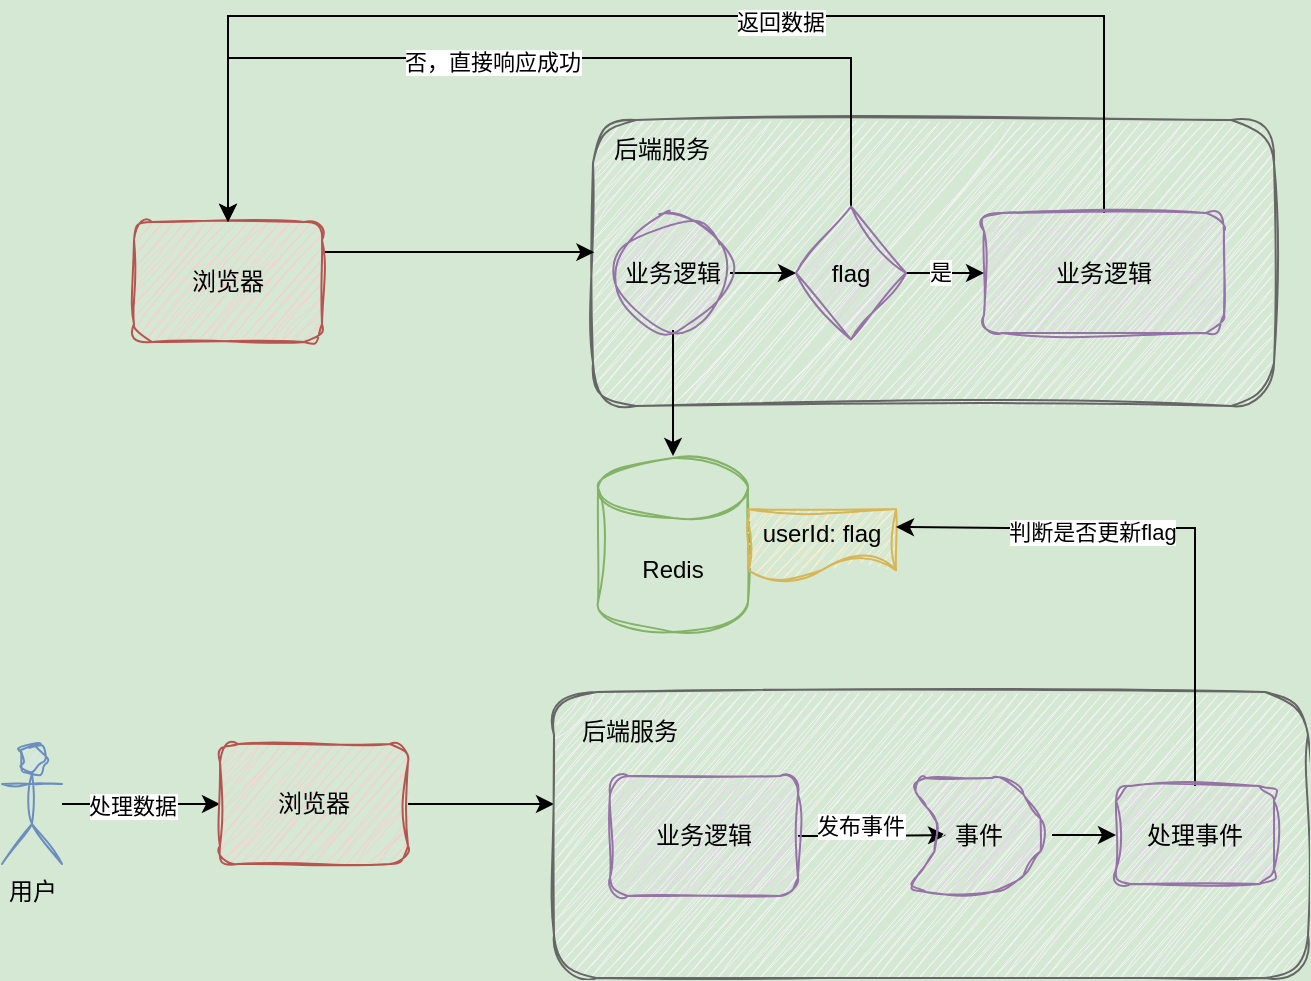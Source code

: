 <mxfile version="24.0.0" type="github">
  <diagram name="第 1 页" id="rKr3Fed1kXl4g8ZNvlNc">
    <mxGraphModel dx="1363" dy="1019" grid="0" gridSize="10" guides="1" tooltips="1" connect="1" arrows="1" fold="1" page="1" pageScale="1" pageWidth="827" pageHeight="1169" background="#D5E8D4" math="0" shadow="0">
      <root>
        <mxCell id="0" />
        <mxCell id="1" parent="0" />
        <mxCell id="wEfYcGbgAaQc5KV3uUmz-11" value="" style="rounded=1;whiteSpace=wrap;html=1;fillColor=#f5f5f5;fontColor=#333333;strokeColor=#666666;sketch=1;curveFitting=1;jiggle=2;" vertex="1" parent="1">
          <mxGeometry x="399.5" y="238" width="340.5" height="143" as="geometry" />
        </mxCell>
        <mxCell id="wEfYcGbgAaQc5KV3uUmz-30" style="edgeStyle=orthogonalEdgeStyle;rounded=0;orthogonalLoop=1;jettySize=auto;html=1;entryX=0;entryY=0.5;entryDx=0;entryDy=0;" edge="1" parent="1" source="wEfYcGbgAaQc5KV3uUmz-1" target="wEfYcGbgAaQc5KV3uUmz-29">
          <mxGeometry relative="1" as="geometry" />
        </mxCell>
        <mxCell id="wEfYcGbgAaQc5KV3uUmz-33" value="处理数据" style="edgeLabel;html=1;align=center;verticalAlign=middle;resizable=0;points=[];" vertex="1" connectable="0" parent="wEfYcGbgAaQc5KV3uUmz-30">
          <mxGeometry x="-0.128" y="-1" relative="1" as="geometry">
            <mxPoint as="offset" />
          </mxGeometry>
        </mxCell>
        <mxCell id="wEfYcGbgAaQc5KV3uUmz-1" value="用户" style="shape=umlActor;verticalLabelPosition=bottom;verticalAlign=top;html=1;outlineConnect=0;fillColor=#dae8fc;strokeColor=#6c8ebf;sketch=1;curveFitting=1;jiggle=2;" vertex="1" parent="1">
          <mxGeometry x="104" y="550" width="30" height="60" as="geometry" />
        </mxCell>
        <mxCell id="wEfYcGbgAaQc5KV3uUmz-2" value="Redis" style="shape=cylinder3;whiteSpace=wrap;html=1;boundedLbl=1;backgroundOutline=1;size=15;shadow=0;textShadow=0;fillColor=#d5e8d4;strokeColor=#82b366;sketch=1;curveFitting=1;jiggle=2;fillStyle=auto;labelBackgroundColor=none;labelBorderColor=none;perimeterSpacing=1;" vertex="1" parent="1">
          <mxGeometry x="402" y="407" width="75" height="87" as="geometry" />
        </mxCell>
        <mxCell id="wEfYcGbgAaQc5KV3uUmz-3" value="userId: flag" style="shape=document;whiteSpace=wrap;html=1;boundedLbl=1;fillColor=#fff2cc;strokeColor=#d6b656;sketch=1;curveFitting=1;jiggle=2;" vertex="1" parent="1">
          <mxGeometry x="477" y="432.5" width="74" height="36" as="geometry" />
        </mxCell>
        <mxCell id="wEfYcGbgAaQc5KV3uUmz-7" style="edgeStyle=orthogonalEdgeStyle;rounded=0;orthogonalLoop=1;jettySize=auto;html=1;exitX=1;exitY=0.25;exitDx=0;exitDy=0;entryX=0.002;entryY=0.462;entryDx=0;entryDy=0;entryPerimeter=0;" edge="1" parent="1" source="wEfYcGbgAaQc5KV3uUmz-5" target="wEfYcGbgAaQc5KV3uUmz-11">
          <mxGeometry relative="1" as="geometry">
            <mxPoint x="396" y="302" as="targetPoint" />
          </mxGeometry>
        </mxCell>
        <mxCell id="wEfYcGbgAaQc5KV3uUmz-5" value="浏览器" style="rounded=1;whiteSpace=wrap;html=1;fillColor=#f8cecc;strokeColor=#b85450;shadow=0;textShadow=0;glass=0;sketch=1;curveFitting=1;jiggle=2;" vertex="1" parent="1">
          <mxGeometry x="170" y="289" width="94" height="60" as="geometry" />
        </mxCell>
        <mxCell id="wEfYcGbgAaQc5KV3uUmz-26" style="edgeStyle=orthogonalEdgeStyle;rounded=0;orthogonalLoop=1;jettySize=auto;html=1;exitX=0.5;exitY=0;exitDx=0;exitDy=0;entryX=0.5;entryY=0;entryDx=0;entryDy=0;" edge="1" parent="1" source="wEfYcGbgAaQc5KV3uUmz-9" target="wEfYcGbgAaQc5KV3uUmz-5">
          <mxGeometry relative="1" as="geometry">
            <Array as="points">
              <mxPoint x="655" y="186" />
              <mxPoint x="217" y="186" />
            </Array>
          </mxGeometry>
        </mxCell>
        <mxCell id="wEfYcGbgAaQc5KV3uUmz-27" value="返回数据" style="edgeLabel;html=1;align=center;verticalAlign=middle;resizable=0;points=[];" vertex="1" connectable="0" parent="wEfYcGbgAaQc5KV3uUmz-26">
          <mxGeometry x="-0.183" y="3" relative="1" as="geometry">
            <mxPoint as="offset" />
          </mxGeometry>
        </mxCell>
        <mxCell id="wEfYcGbgAaQc5KV3uUmz-9" value="业务逻辑" style="rounded=1;whiteSpace=wrap;html=1;fillColor=#e1d5e7;strokeColor=#9673a6;sketch=1;curveFitting=1;jiggle=2;glass=0;" vertex="1" parent="1">
          <mxGeometry x="595" y="284.5" width="120" height="60" as="geometry" />
        </mxCell>
        <mxCell id="wEfYcGbgAaQc5KV3uUmz-12" value="后端服务" style="text;html=1;align=center;verticalAlign=middle;whiteSpace=wrap;rounded=0;" vertex="1" parent="1">
          <mxGeometry x="403.5" y="238" width="60" height="30" as="geometry" />
        </mxCell>
        <mxCell id="wEfYcGbgAaQc5KV3uUmz-15" style="edgeStyle=orthogonalEdgeStyle;rounded=0;orthogonalLoop=1;jettySize=auto;html=1;" edge="1" parent="1" source="wEfYcGbgAaQc5KV3uUmz-14" target="wEfYcGbgAaQc5KV3uUmz-2">
          <mxGeometry relative="1" as="geometry" />
        </mxCell>
        <mxCell id="wEfYcGbgAaQc5KV3uUmz-17" value="" style="edgeStyle=orthogonalEdgeStyle;rounded=0;orthogonalLoop=1;jettySize=auto;html=1;" edge="1" parent="1" source="wEfYcGbgAaQc5KV3uUmz-14" target="wEfYcGbgAaQc5KV3uUmz-16">
          <mxGeometry relative="1" as="geometry" />
        </mxCell>
        <mxCell id="wEfYcGbgAaQc5KV3uUmz-14" value="业务逻辑" style="ellipse;whiteSpace=wrap;html=1;aspect=fixed;sketch=1;curveFitting=1;jiggle=2;fillColor=#e1d5e7;strokeColor=#9673a6;" vertex="1" parent="1">
          <mxGeometry x="411" y="286" width="57" height="57" as="geometry" />
        </mxCell>
        <mxCell id="wEfYcGbgAaQc5KV3uUmz-20" value="" style="edgeStyle=orthogonalEdgeStyle;rounded=0;orthogonalLoop=1;jettySize=auto;html=1;" edge="1" parent="1" source="wEfYcGbgAaQc5KV3uUmz-16" target="wEfYcGbgAaQc5KV3uUmz-9">
          <mxGeometry relative="1" as="geometry" />
        </mxCell>
        <mxCell id="wEfYcGbgAaQc5KV3uUmz-28" value="是" style="edgeLabel;html=1;align=center;verticalAlign=middle;resizable=0;points=[];" vertex="1" connectable="0" parent="wEfYcGbgAaQc5KV3uUmz-20">
          <mxGeometry x="-0.125" y="1" relative="1" as="geometry">
            <mxPoint as="offset" />
          </mxGeometry>
        </mxCell>
        <mxCell id="wEfYcGbgAaQc5KV3uUmz-22" style="edgeStyle=orthogonalEdgeStyle;rounded=0;orthogonalLoop=1;jettySize=auto;html=1;entryX=0.5;entryY=0;entryDx=0;entryDy=0;" edge="1" parent="1" source="wEfYcGbgAaQc5KV3uUmz-16" target="wEfYcGbgAaQc5KV3uUmz-5">
          <mxGeometry relative="1" as="geometry">
            <Array as="points">
              <mxPoint x="529" y="207" />
              <mxPoint x="217" y="207" />
            </Array>
          </mxGeometry>
        </mxCell>
        <mxCell id="wEfYcGbgAaQc5KV3uUmz-23" value="否，直接响应成功" style="edgeLabel;html=1;align=center;verticalAlign=middle;resizable=0;points=[];" vertex="1" connectable="0" parent="wEfYcGbgAaQc5KV3uUmz-22">
          <mxGeometry x="0.086" y="2" relative="1" as="geometry">
            <mxPoint as="offset" />
          </mxGeometry>
        </mxCell>
        <mxCell id="wEfYcGbgAaQc5KV3uUmz-16" value="flag" style="rhombus;whiteSpace=wrap;html=1;fillColor=#e1d5e7;strokeColor=#9673a6;sketch=1;curveFitting=1;jiggle=2;" vertex="1" parent="1">
          <mxGeometry x="501" y="281.25" width="55" height="66.5" as="geometry" />
        </mxCell>
        <mxCell id="wEfYcGbgAaQc5KV3uUmz-31" style="edgeStyle=orthogonalEdgeStyle;rounded=0;orthogonalLoop=1;jettySize=auto;html=1;" edge="1" parent="1" source="wEfYcGbgAaQc5KV3uUmz-29">
          <mxGeometry relative="1" as="geometry">
            <mxPoint x="380.0" y="580" as="targetPoint" />
          </mxGeometry>
        </mxCell>
        <mxCell id="wEfYcGbgAaQc5KV3uUmz-29" value="浏览器" style="rounded=1;whiteSpace=wrap;html=1;fillColor=#f8cecc;strokeColor=#b85450;shadow=0;textShadow=0;glass=0;sketch=1;curveFitting=1;jiggle=2;" vertex="1" parent="1">
          <mxGeometry x="213" y="550" width="94" height="60" as="geometry" />
        </mxCell>
        <mxCell id="wEfYcGbgAaQc5KV3uUmz-35" value="" style="rounded=1;whiteSpace=wrap;html=1;fillColor=#f5f5f5;fontColor=#333333;strokeColor=#666666;sketch=1;curveFitting=1;jiggle=2;" vertex="1" parent="1">
          <mxGeometry x="380" y="524" width="377" height="143" as="geometry" />
        </mxCell>
        <mxCell id="wEfYcGbgAaQc5KV3uUmz-36" value="后端服务" style="text;html=1;align=center;verticalAlign=middle;whiteSpace=wrap;rounded=0;" vertex="1" parent="1">
          <mxGeometry x="388" y="529" width="60" height="30" as="geometry" />
        </mxCell>
        <mxCell id="wEfYcGbgAaQc5KV3uUmz-39" value="" style="edgeStyle=orthogonalEdgeStyle;rounded=0;orthogonalLoop=1;jettySize=auto;html=1;" edge="1" parent="1" source="wEfYcGbgAaQc5KV3uUmz-37" target="wEfYcGbgAaQc5KV3uUmz-38">
          <mxGeometry relative="1" as="geometry" />
        </mxCell>
        <mxCell id="wEfYcGbgAaQc5KV3uUmz-40" value="发布事件" style="edgeLabel;html=1;align=center;verticalAlign=middle;resizable=0;points=[];" vertex="1" connectable="0" parent="wEfYcGbgAaQc5KV3uUmz-39">
          <mxGeometry x="-0.346" y="-6" relative="1" as="geometry">
            <mxPoint x="6" y="-11" as="offset" />
          </mxGeometry>
        </mxCell>
        <mxCell id="wEfYcGbgAaQc5KV3uUmz-37" value="业务逻辑" style="rounded=1;whiteSpace=wrap;html=1;sketch=1;curveFitting=1;jiggle=2;fillColor=#e1d5e7;strokeColor=#9673a6;" vertex="1" parent="1">
          <mxGeometry x="408" y="566" width="94" height="60" as="geometry" />
        </mxCell>
        <mxCell id="wEfYcGbgAaQc5KV3uUmz-42" value="" style="edgeStyle=orthogonalEdgeStyle;rounded=0;orthogonalLoop=1;jettySize=auto;html=1;" edge="1" parent="1" source="wEfYcGbgAaQc5KV3uUmz-38" target="wEfYcGbgAaQc5KV3uUmz-41">
          <mxGeometry relative="1" as="geometry" />
        </mxCell>
        <mxCell id="wEfYcGbgAaQc5KV3uUmz-38" value="事件" style="shape=step;perimeter=stepPerimeter;whiteSpace=wrap;html=1;fixedSize=1;fillColor=#e1d5e7;strokeColor=#9673a6;rounded=1;sketch=1;curveFitting=1;jiggle=2;" vertex="1" parent="1">
          <mxGeometry x="556" y="567" width="73" height="57" as="geometry" />
        </mxCell>
        <mxCell id="wEfYcGbgAaQc5KV3uUmz-44" style="edgeStyle=orthogonalEdgeStyle;rounded=0;orthogonalLoop=1;jettySize=auto;html=1;entryX=1;entryY=0.25;entryDx=0;entryDy=0;" edge="1" parent="1" source="wEfYcGbgAaQc5KV3uUmz-41" target="wEfYcGbgAaQc5KV3uUmz-3">
          <mxGeometry relative="1" as="geometry">
            <Array as="points">
              <mxPoint x="701" y="442" />
              <mxPoint x="606" y="442" />
            </Array>
          </mxGeometry>
        </mxCell>
        <mxCell id="wEfYcGbgAaQc5KV3uUmz-45" value="判断是否更新flag" style="edgeLabel;html=1;align=center;verticalAlign=middle;resizable=0;points=[];" vertex="1" connectable="0" parent="wEfYcGbgAaQc5KV3uUmz-44">
          <mxGeometry x="0.295" y="2" relative="1" as="geometry">
            <mxPoint as="offset" />
          </mxGeometry>
        </mxCell>
        <mxCell id="wEfYcGbgAaQc5KV3uUmz-41" value="处理事件" style="whiteSpace=wrap;html=1;fillColor=#e1d5e7;strokeColor=#9673a6;rounded=1;sketch=1;curveFitting=1;jiggle=2;" vertex="1" parent="1">
          <mxGeometry x="661" y="571" width="79" height="49" as="geometry" />
        </mxCell>
      </root>
    </mxGraphModel>
  </diagram>
</mxfile>
